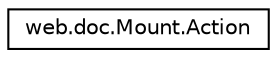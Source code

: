digraph "Graphical Class Hierarchy"
{
 // LATEX_PDF_SIZE
  edge [fontname="Helvetica",fontsize="10",labelfontname="Helvetica",labelfontsize="10"];
  node [fontname="Helvetica",fontsize="10",shape=record];
  rankdir="LR";
  Node0 [label="web.doc.Mount.Action",height=0.2,width=0.4,color="black", fillcolor="white", style="filled",URL="$d3/d9e/classweb_1_1doc_1_1Mount_1_1Action.html",tooltip=" "];
}
